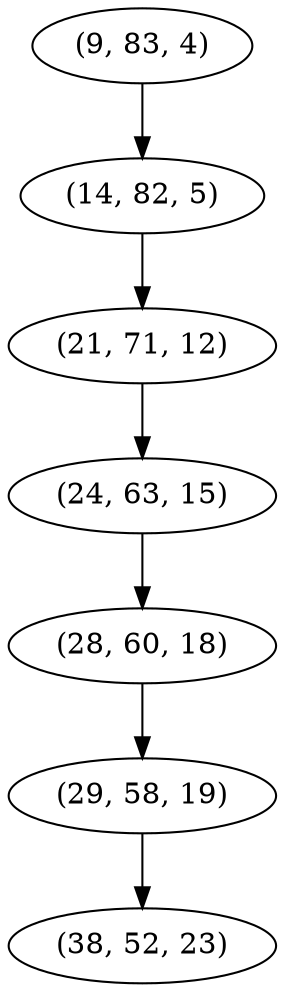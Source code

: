 digraph tree {
    "(9, 83, 4)";
    "(14, 82, 5)";
    "(21, 71, 12)";
    "(24, 63, 15)";
    "(28, 60, 18)";
    "(29, 58, 19)";
    "(38, 52, 23)";
    "(9, 83, 4)" -> "(14, 82, 5)";
    "(14, 82, 5)" -> "(21, 71, 12)";
    "(21, 71, 12)" -> "(24, 63, 15)";
    "(24, 63, 15)" -> "(28, 60, 18)";
    "(28, 60, 18)" -> "(29, 58, 19)";
    "(29, 58, 19)" -> "(38, 52, 23)";
}
